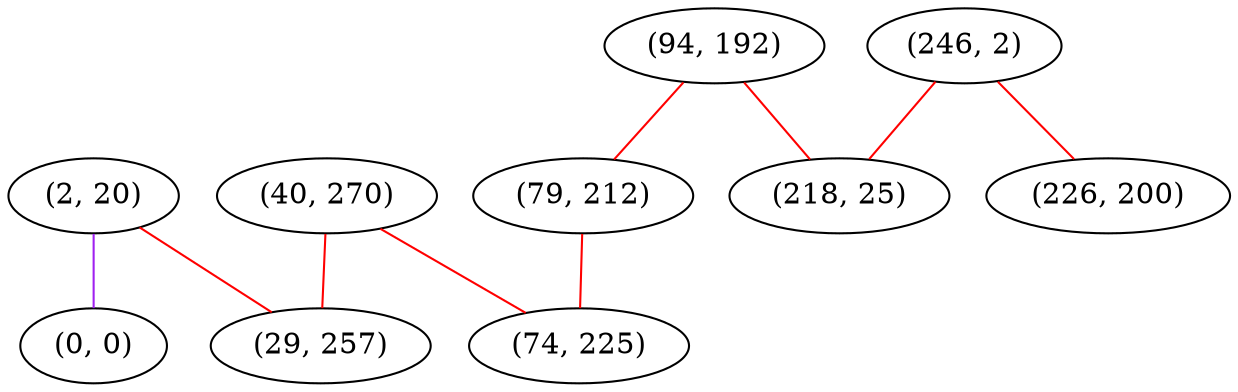 graph "" {
"(40, 270)";
"(246, 2)";
"(94, 192)";
"(79, 212)";
"(226, 200)";
"(2, 20)";
"(29, 257)";
"(0, 0)";
"(74, 225)";
"(218, 25)";
"(40, 270)" -- "(29, 257)"  [color=red, key=0, weight=1];
"(40, 270)" -- "(74, 225)"  [color=red, key=0, weight=1];
"(246, 2)" -- "(226, 200)"  [color=red, key=0, weight=1];
"(246, 2)" -- "(218, 25)"  [color=red, key=0, weight=1];
"(94, 192)" -- "(79, 212)"  [color=red, key=0, weight=1];
"(94, 192)" -- "(218, 25)"  [color=red, key=0, weight=1];
"(79, 212)" -- "(74, 225)"  [color=red, key=0, weight=1];
"(2, 20)" -- "(29, 257)"  [color=red, key=0, weight=1];
"(2, 20)" -- "(0, 0)"  [color=purple, key=0, weight=4];
}
